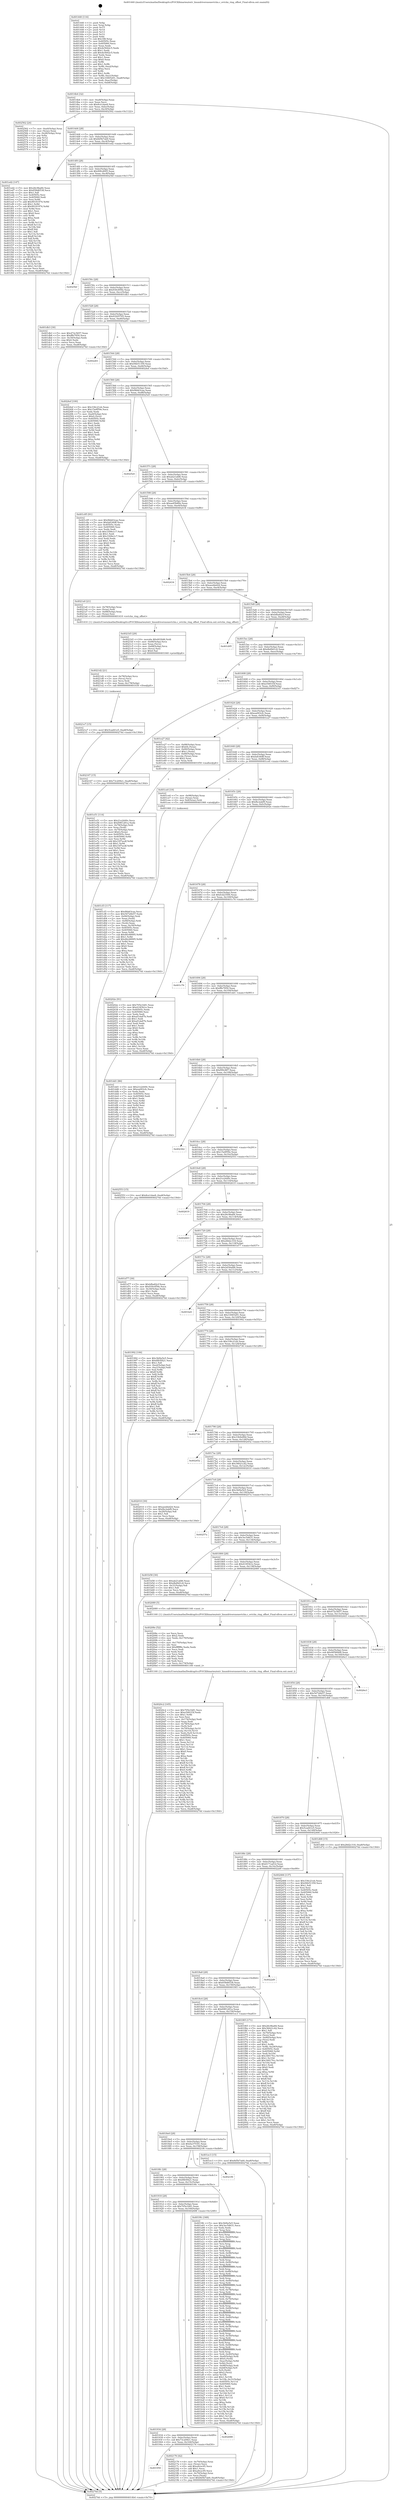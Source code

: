 digraph "0x401440" {
  label = "0x401440 (/mnt/c/Users/mathe/Desktop/tcc/POCII/binaries/extr_linuxdriversxenevtchn.c_evtchn_ring_offset_Final-ollvm.out::main(0))"
  labelloc = "t"
  node[shape=record]

  Entry [label="",width=0.3,height=0.3,shape=circle,fillcolor=black,style=filled]
  "0x4014b4" [label="{
     0x4014b4 [32]\l
     | [instrs]\l
     &nbsp;&nbsp;0x4014b4 \<+6\>: mov -0xa8(%rbp),%eax\l
     &nbsp;&nbsp;0x4014ba \<+2\>: mov %eax,%ecx\l
     &nbsp;&nbsp;0x4014bc \<+6\>: sub $0x8ce1dae8,%ecx\l
     &nbsp;&nbsp;0x4014c2 \<+6\>: mov %eax,-0xbc(%rbp)\l
     &nbsp;&nbsp;0x4014c8 \<+6\>: mov %ecx,-0xc0(%rbp)\l
     &nbsp;&nbsp;0x4014ce \<+6\>: je 0000000000402562 \<main+0x1122\>\l
  }"]
  "0x402562" [label="{
     0x402562 [24]\l
     | [instrs]\l
     &nbsp;&nbsp;0x402562 \<+7\>: mov -0xa0(%rbp),%rax\l
     &nbsp;&nbsp;0x402569 \<+2\>: mov (%rax),%eax\l
     &nbsp;&nbsp;0x40256b \<+4\>: lea -0x28(%rbp),%rsp\l
     &nbsp;&nbsp;0x40256f \<+1\>: pop %rbx\l
     &nbsp;&nbsp;0x402570 \<+2\>: pop %r12\l
     &nbsp;&nbsp;0x402572 \<+2\>: pop %r13\l
     &nbsp;&nbsp;0x402574 \<+2\>: pop %r14\l
     &nbsp;&nbsp;0x402576 \<+2\>: pop %r15\l
     &nbsp;&nbsp;0x402578 \<+1\>: pop %rbp\l
     &nbsp;&nbsp;0x402579 \<+1\>: ret\l
  }"]
  "0x4014d4" [label="{
     0x4014d4 [28]\l
     | [instrs]\l
     &nbsp;&nbsp;0x4014d4 \<+5\>: jmp 00000000004014d9 \<main+0x99\>\l
     &nbsp;&nbsp;0x4014d9 \<+6\>: mov -0xbc(%rbp),%eax\l
     &nbsp;&nbsp;0x4014df \<+5\>: sub $0x8d5b7ab9,%eax\l
     &nbsp;&nbsp;0x4014e4 \<+6\>: mov %eax,-0xc4(%rbp)\l
     &nbsp;&nbsp;0x4014ea \<+6\>: je 0000000000401ed2 \<main+0xa92\>\l
  }"]
  Exit [label="",width=0.3,height=0.3,shape=circle,fillcolor=black,style=filled,peripheries=2]
  "0x401ed2" [label="{
     0x401ed2 [147]\l
     | [instrs]\l
     &nbsp;&nbsp;0x401ed2 \<+5\>: mov $0x26c9ba84,%eax\l
     &nbsp;&nbsp;0x401ed7 \<+5\>: mov $0x658d6538,%ecx\l
     &nbsp;&nbsp;0x401edc \<+2\>: mov $0x1,%dl\l
     &nbsp;&nbsp;0x401ede \<+7\>: mov 0x40505c,%esi\l
     &nbsp;&nbsp;0x401ee5 \<+7\>: mov 0x405060,%edi\l
     &nbsp;&nbsp;0x401eec \<+3\>: mov %esi,%r8d\l
     &nbsp;&nbsp;0x401eef \<+7\>: add $0x90181974,%r8d\l
     &nbsp;&nbsp;0x401ef6 \<+4\>: sub $0x1,%r8d\l
     &nbsp;&nbsp;0x401efa \<+7\>: sub $0x90181974,%r8d\l
     &nbsp;&nbsp;0x401f01 \<+4\>: imul %r8d,%esi\l
     &nbsp;&nbsp;0x401f05 \<+3\>: and $0x1,%esi\l
     &nbsp;&nbsp;0x401f08 \<+3\>: cmp $0x0,%esi\l
     &nbsp;&nbsp;0x401f0b \<+4\>: sete %r9b\l
     &nbsp;&nbsp;0x401f0f \<+3\>: cmp $0xa,%edi\l
     &nbsp;&nbsp;0x401f12 \<+4\>: setl %r10b\l
     &nbsp;&nbsp;0x401f16 \<+3\>: mov %r9b,%r11b\l
     &nbsp;&nbsp;0x401f19 \<+4\>: xor $0xff,%r11b\l
     &nbsp;&nbsp;0x401f1d \<+3\>: mov %r10b,%bl\l
     &nbsp;&nbsp;0x401f20 \<+3\>: xor $0xff,%bl\l
     &nbsp;&nbsp;0x401f23 \<+3\>: xor $0x1,%dl\l
     &nbsp;&nbsp;0x401f26 \<+3\>: mov %r11b,%r14b\l
     &nbsp;&nbsp;0x401f29 \<+4\>: and $0xff,%r14b\l
     &nbsp;&nbsp;0x401f2d \<+3\>: and %dl,%r9b\l
     &nbsp;&nbsp;0x401f30 \<+3\>: mov %bl,%r15b\l
     &nbsp;&nbsp;0x401f33 \<+4\>: and $0xff,%r15b\l
     &nbsp;&nbsp;0x401f37 \<+3\>: and %dl,%r10b\l
     &nbsp;&nbsp;0x401f3a \<+3\>: or %r9b,%r14b\l
     &nbsp;&nbsp;0x401f3d \<+3\>: or %r10b,%r15b\l
     &nbsp;&nbsp;0x401f40 \<+3\>: xor %r15b,%r14b\l
     &nbsp;&nbsp;0x401f43 \<+3\>: or %bl,%r11b\l
     &nbsp;&nbsp;0x401f46 \<+4\>: xor $0xff,%r11b\l
     &nbsp;&nbsp;0x401f4a \<+3\>: or $0x1,%dl\l
     &nbsp;&nbsp;0x401f4d \<+3\>: and %dl,%r11b\l
     &nbsp;&nbsp;0x401f50 \<+3\>: or %r11b,%r14b\l
     &nbsp;&nbsp;0x401f53 \<+4\>: test $0x1,%r14b\l
     &nbsp;&nbsp;0x401f57 \<+3\>: cmovne %ecx,%eax\l
     &nbsp;&nbsp;0x401f5a \<+6\>: mov %eax,-0xa8(%rbp)\l
     &nbsp;&nbsp;0x401f60 \<+5\>: jmp 000000000040274d \<main+0x130d\>\l
  }"]
  "0x4014f0" [label="{
     0x4014f0 [28]\l
     | [instrs]\l
     &nbsp;&nbsp;0x4014f0 \<+5\>: jmp 00000000004014f5 \<main+0xb5\>\l
     &nbsp;&nbsp;0x4014f5 \<+6\>: mov -0xbc(%rbp),%eax\l
     &nbsp;&nbsp;0x4014fb \<+5\>: sub $0x90fcd005,%eax\l
     &nbsp;&nbsp;0x401500 \<+6\>: mov %eax,-0xc8(%rbp)\l
     &nbsp;&nbsp;0x401506 \<+6\>: je 00000000004025bf \<main+0x117f\>\l
  }"]
  "0x4021e7" [label="{
     0x4021e7 [15]\l
     | [instrs]\l
     &nbsp;&nbsp;0x4021e7 \<+10\>: movl $0x5cad41e5,-0xa8(%rbp)\l
     &nbsp;&nbsp;0x4021f1 \<+5\>: jmp 000000000040274d \<main+0x130d\>\l
  }"]
  "0x4025bf" [label="{
     0x4025bf\l
  }", style=dashed]
  "0x40150c" [label="{
     0x40150c [28]\l
     | [instrs]\l
     &nbsp;&nbsp;0x40150c \<+5\>: jmp 0000000000401511 \<main+0xd1\>\l
     &nbsp;&nbsp;0x401511 \<+6\>: mov -0xbc(%rbp),%eax\l
     &nbsp;&nbsp;0x401517 \<+5\>: sub $0x930c859e,%eax\l
     &nbsp;&nbsp;0x40151c \<+6\>: mov %eax,-0xcc(%rbp)\l
     &nbsp;&nbsp;0x401522 \<+6\>: je 0000000000401db3 \<main+0x973\>\l
  }"]
  "0x4021d2" [label="{
     0x4021d2 [21]\l
     | [instrs]\l
     &nbsp;&nbsp;0x4021d2 \<+4\>: mov -0x78(%rbp),%rcx\l
     &nbsp;&nbsp;0x4021d6 \<+3\>: mov (%rcx),%rcx\l
     &nbsp;&nbsp;0x4021d9 \<+3\>: mov %rcx,%rdi\l
     &nbsp;&nbsp;0x4021dc \<+6\>: mov %eax,-0x178(%rbp)\l
     &nbsp;&nbsp;0x4021e2 \<+5\>: call 0000000000401030 \<free@plt\>\l
     | [calls]\l
     &nbsp;&nbsp;0x401030 \{1\} (unknown)\l
  }"]
  "0x401db3" [label="{
     0x401db3 [30]\l
     | [instrs]\l
     &nbsp;&nbsp;0x401db3 \<+5\>: mov $0x472c5657,%eax\l
     &nbsp;&nbsp;0x401db8 \<+5\>: mov $0xfffe7850,%ecx\l
     &nbsp;&nbsp;0x401dbd \<+3\>: mov -0x30(%rbp),%edx\l
     &nbsp;&nbsp;0x401dc0 \<+3\>: cmp $0x0,%edx\l
     &nbsp;&nbsp;0x401dc3 \<+3\>: cmove %ecx,%eax\l
     &nbsp;&nbsp;0x401dc6 \<+6\>: mov %eax,-0xa8(%rbp)\l
     &nbsp;&nbsp;0x401dcc \<+5\>: jmp 000000000040274d \<main+0x130d\>\l
  }"]
  "0x401528" [label="{
     0x401528 [28]\l
     | [instrs]\l
     &nbsp;&nbsp;0x401528 \<+5\>: jmp 000000000040152d \<main+0xed\>\l
     &nbsp;&nbsp;0x40152d \<+6\>: mov -0xbc(%rbp),%eax\l
     &nbsp;&nbsp;0x401533 \<+5\>: sub $0x93205705,%eax\l
     &nbsp;&nbsp;0x401538 \<+6\>: mov %eax,-0xd0(%rbp)\l
     &nbsp;&nbsp;0x40153e \<+6\>: je 0000000000402261 \<main+0xe21\>\l
  }"]
  "0x4021b5" [label="{
     0x4021b5 [29]\l
     | [instrs]\l
     &nbsp;&nbsp;0x4021b5 \<+10\>: movabs $0x4030d6,%rdi\l
     &nbsp;&nbsp;0x4021bf \<+4\>: mov -0x68(%rbp),%rcx\l
     &nbsp;&nbsp;0x4021c3 \<+2\>: mov %eax,(%rcx)\l
     &nbsp;&nbsp;0x4021c5 \<+4\>: mov -0x68(%rbp),%rcx\l
     &nbsp;&nbsp;0x4021c9 \<+2\>: mov (%rcx),%esi\l
     &nbsp;&nbsp;0x4021cb \<+2\>: mov $0x0,%al\l
     &nbsp;&nbsp;0x4021cd \<+5\>: call 0000000000401040 \<printf@plt\>\l
     | [calls]\l
     &nbsp;&nbsp;0x401040 \{1\} (unknown)\l
  }"]
  "0x402261" [label="{
     0x402261\l
  }", style=dashed]
  "0x401544" [label="{
     0x401544 [28]\l
     | [instrs]\l
     &nbsp;&nbsp;0x401544 \<+5\>: jmp 0000000000401549 \<main+0x109\>\l
     &nbsp;&nbsp;0x401549 \<+6\>: mov -0xbc(%rbp),%eax\l
     &nbsp;&nbsp;0x40154f \<+5\>: sub $0x94b51359,%eax\l
     &nbsp;&nbsp;0x401554 \<+6\>: mov %eax,-0xd4(%rbp)\l
     &nbsp;&nbsp;0x40155a \<+6\>: je 00000000004024ef \<main+0x10af\>\l
  }"]
  "0x401950" [label="{
     0x401950\l
  }", style=dashed]
  "0x4024ef" [label="{
     0x4024ef [100]\l
     | [instrs]\l
     &nbsp;&nbsp;0x4024ef \<+5\>: mov $0x336c21eb,%eax\l
     &nbsp;&nbsp;0x4024f4 \<+5\>: mov $0x15a9f59e,%ecx\l
     &nbsp;&nbsp;0x4024f9 \<+2\>: xor %edx,%edx\l
     &nbsp;&nbsp;0x4024fb \<+7\>: mov -0xa0(%rbp),%rsi\l
     &nbsp;&nbsp;0x402502 \<+6\>: movl $0x0,(%rsi)\l
     &nbsp;&nbsp;0x402508 \<+7\>: mov 0x40505c,%edi\l
     &nbsp;&nbsp;0x40250f \<+8\>: mov 0x405060,%r8d\l
     &nbsp;&nbsp;0x402517 \<+3\>: sub $0x1,%edx\l
     &nbsp;&nbsp;0x40251a \<+3\>: mov %edi,%r9d\l
     &nbsp;&nbsp;0x40251d \<+3\>: add %edx,%r9d\l
     &nbsp;&nbsp;0x402520 \<+4\>: imul %r9d,%edi\l
     &nbsp;&nbsp;0x402524 \<+3\>: and $0x1,%edi\l
     &nbsp;&nbsp;0x402527 \<+3\>: cmp $0x0,%edi\l
     &nbsp;&nbsp;0x40252a \<+4\>: sete %r10b\l
     &nbsp;&nbsp;0x40252e \<+4\>: cmp $0xa,%r8d\l
     &nbsp;&nbsp;0x402532 \<+4\>: setl %r11b\l
     &nbsp;&nbsp;0x402536 \<+3\>: mov %r10b,%bl\l
     &nbsp;&nbsp;0x402539 \<+3\>: and %r11b,%bl\l
     &nbsp;&nbsp;0x40253c \<+3\>: xor %r11b,%r10b\l
     &nbsp;&nbsp;0x40253f \<+3\>: or %r10b,%bl\l
     &nbsp;&nbsp;0x402542 \<+3\>: test $0x1,%bl\l
     &nbsp;&nbsp;0x402545 \<+3\>: cmovne %ecx,%eax\l
     &nbsp;&nbsp;0x402548 \<+6\>: mov %eax,-0xa8(%rbp)\l
     &nbsp;&nbsp;0x40254e \<+5\>: jmp 000000000040274d \<main+0x130d\>\l
  }"]
  "0x401560" [label="{
     0x401560 [28]\l
     | [instrs]\l
     &nbsp;&nbsp;0x401560 \<+5\>: jmp 0000000000401565 \<main+0x125\>\l
     &nbsp;&nbsp;0x401565 \<+6\>: mov -0xbc(%rbp),%eax\l
     &nbsp;&nbsp;0x40156b \<+5\>: sub $0x9bb63caa,%eax\l
     &nbsp;&nbsp;0x401570 \<+6\>: mov %eax,-0xd8(%rbp)\l
     &nbsp;&nbsp;0x401576 \<+6\>: je 00000000004025e0 \<main+0x11a0\>\l
  }"]
  "0x402176" [label="{
     0x402176 [42]\l
     | [instrs]\l
     &nbsp;&nbsp;0x402176 \<+4\>: mov -0x70(%rbp),%rax\l
     &nbsp;&nbsp;0x40217a \<+2\>: mov (%rax),%ecx\l
     &nbsp;&nbsp;0x40217c \<+6\>: add $0xa9cec95,%ecx\l
     &nbsp;&nbsp;0x402182 \<+3\>: add $0x1,%ecx\l
     &nbsp;&nbsp;0x402185 \<+6\>: sub $0xa9cec95,%ecx\l
     &nbsp;&nbsp;0x40218b \<+4\>: mov -0x70(%rbp),%rax\l
     &nbsp;&nbsp;0x40218f \<+2\>: mov %ecx,(%rax)\l
     &nbsp;&nbsp;0x402191 \<+10\>: movl $0x8d5b7ab9,-0xa8(%rbp)\l
     &nbsp;&nbsp;0x40219b \<+5\>: jmp 000000000040274d \<main+0x130d\>\l
  }"]
  "0x4025e0" [label="{
     0x4025e0\l
  }", style=dashed]
  "0x40157c" [label="{
     0x40157c [28]\l
     | [instrs]\l
     &nbsp;&nbsp;0x40157c \<+5\>: jmp 0000000000401581 \<main+0x141\>\l
     &nbsp;&nbsp;0x401581 \<+6\>: mov -0xbc(%rbp),%eax\l
     &nbsp;&nbsp;0x401587 \<+5\>: sub $0xab21afd6,%eax\l
     &nbsp;&nbsp;0x40158c \<+6\>: mov %eax,-0xdc(%rbp)\l
     &nbsp;&nbsp;0x401592 \<+6\>: je 0000000000401c85 \<main+0x845\>\l
  }"]
  "0x401934" [label="{
     0x401934 [28]\l
     | [instrs]\l
     &nbsp;&nbsp;0x401934 \<+5\>: jmp 0000000000401939 \<main+0x4f9\>\l
     &nbsp;&nbsp;0x401939 \<+6\>: mov -0xbc(%rbp),%eax\l
     &nbsp;&nbsp;0x40193f \<+5\>: sub $0x73c209e1,%eax\l
     &nbsp;&nbsp;0x401944 \<+6\>: mov %eax,-0x164(%rbp)\l
     &nbsp;&nbsp;0x40194a \<+6\>: je 0000000000402176 \<main+0xd36\>\l
  }"]
  "0x401c85" [label="{
     0x401c85 [91]\l
     | [instrs]\l
     &nbsp;&nbsp;0x401c85 \<+5\>: mov $0x9bb63caa,%eax\l
     &nbsp;&nbsp;0x401c8a \<+5\>: mov $0xfa8340ff,%ecx\l
     &nbsp;&nbsp;0x401c8f \<+7\>: mov 0x40505c,%edx\l
     &nbsp;&nbsp;0x401c96 \<+7\>: mov 0x405060,%esi\l
     &nbsp;&nbsp;0x401c9d \<+2\>: mov %edx,%edi\l
     &nbsp;&nbsp;0x401c9f \<+6\>: sub $0x3308e1c7,%edi\l
     &nbsp;&nbsp;0x401ca5 \<+3\>: sub $0x1,%edi\l
     &nbsp;&nbsp;0x401ca8 \<+6\>: add $0x3308e1c7,%edi\l
     &nbsp;&nbsp;0x401cae \<+3\>: imul %edi,%edx\l
     &nbsp;&nbsp;0x401cb1 \<+3\>: and $0x1,%edx\l
     &nbsp;&nbsp;0x401cb4 \<+3\>: cmp $0x0,%edx\l
     &nbsp;&nbsp;0x401cb7 \<+4\>: sete %r8b\l
     &nbsp;&nbsp;0x401cbb \<+3\>: cmp $0xa,%esi\l
     &nbsp;&nbsp;0x401cbe \<+4\>: setl %r9b\l
     &nbsp;&nbsp;0x401cc2 \<+3\>: mov %r8b,%r10b\l
     &nbsp;&nbsp;0x401cc5 \<+3\>: and %r9b,%r10b\l
     &nbsp;&nbsp;0x401cc8 \<+3\>: xor %r9b,%r8b\l
     &nbsp;&nbsp;0x401ccb \<+3\>: or %r8b,%r10b\l
     &nbsp;&nbsp;0x401cce \<+4\>: test $0x1,%r10b\l
     &nbsp;&nbsp;0x401cd2 \<+3\>: cmovne %ecx,%eax\l
     &nbsp;&nbsp;0x401cd5 \<+6\>: mov %eax,-0xa8(%rbp)\l
     &nbsp;&nbsp;0x401cdb \<+5\>: jmp 000000000040274d \<main+0x130d\>\l
  }"]
  "0x401598" [label="{
     0x401598 [28]\l
     | [instrs]\l
     &nbsp;&nbsp;0x401598 \<+5\>: jmp 000000000040159d \<main+0x15d\>\l
     &nbsp;&nbsp;0x40159d \<+6\>: mov -0xbc(%rbp),%eax\l
     &nbsp;&nbsp;0x4015a3 \<+5\>: sub $0xae65b80e,%eax\l
     &nbsp;&nbsp;0x4015a8 \<+6\>: mov %eax,-0xe0(%rbp)\l
     &nbsp;&nbsp;0x4015ae \<+6\>: je 0000000000402434 \<main+0xff4\>\l
  }"]
  "0x402688" [label="{
     0x402688\l
  }", style=dashed]
  "0x402434" [label="{
     0x402434\l
  }", style=dashed]
  "0x4015b4" [label="{
     0x4015b4 [28]\l
     | [instrs]\l
     &nbsp;&nbsp;0x4015b4 \<+5\>: jmp 00000000004015b9 \<main+0x179\>\l
     &nbsp;&nbsp;0x4015b9 \<+6\>: mov -0xbc(%rbp),%eax\l
     &nbsp;&nbsp;0x4015bf \<+5\>: sub $0xaeebbd24,%eax\l
     &nbsp;&nbsp;0x4015c4 \<+6\>: mov %eax,-0xe4(%rbp)\l
     &nbsp;&nbsp;0x4015ca \<+6\>: je 00000000004021a0 \<main+0xd60\>\l
  }"]
  "0x4020c2" [label="{
     0x4020c2 [165]\l
     | [instrs]\l
     &nbsp;&nbsp;0x4020c2 \<+5\>: mov $0x705e1b81,%ecx\l
     &nbsp;&nbsp;0x4020c7 \<+5\>: mov $0xe5481f3f,%edx\l
     &nbsp;&nbsp;0x4020cc \<+3\>: mov $0x1,%r8b\l
     &nbsp;&nbsp;0x4020cf \<+2\>: xor %esi,%esi\l
     &nbsp;&nbsp;0x4020d1 \<+6\>: mov -0x174(%rbp),%edi\l
     &nbsp;&nbsp;0x4020d7 \<+3\>: imul %eax,%edi\l
     &nbsp;&nbsp;0x4020da \<+4\>: mov -0x78(%rbp),%r9\l
     &nbsp;&nbsp;0x4020de \<+3\>: mov (%r9),%r9\l
     &nbsp;&nbsp;0x4020e1 \<+4\>: mov -0x70(%rbp),%r10\l
     &nbsp;&nbsp;0x4020e5 \<+3\>: movslq (%r10),%r10\l
     &nbsp;&nbsp;0x4020e8 \<+4\>: mov %edi,(%r9,%r10,4)\l
     &nbsp;&nbsp;0x4020ec \<+7\>: mov 0x40505c,%eax\l
     &nbsp;&nbsp;0x4020f3 \<+7\>: mov 0x405060,%edi\l
     &nbsp;&nbsp;0x4020fa \<+3\>: sub $0x1,%esi\l
     &nbsp;&nbsp;0x4020fd \<+3\>: mov %eax,%r11d\l
     &nbsp;&nbsp;0x402100 \<+3\>: add %esi,%r11d\l
     &nbsp;&nbsp;0x402103 \<+4\>: imul %r11d,%eax\l
     &nbsp;&nbsp;0x402107 \<+3\>: and $0x1,%eax\l
     &nbsp;&nbsp;0x40210a \<+3\>: cmp $0x0,%eax\l
     &nbsp;&nbsp;0x40210d \<+3\>: sete %bl\l
     &nbsp;&nbsp;0x402110 \<+3\>: cmp $0xa,%edi\l
     &nbsp;&nbsp;0x402113 \<+4\>: setl %r14b\l
     &nbsp;&nbsp;0x402117 \<+3\>: mov %bl,%r15b\l
     &nbsp;&nbsp;0x40211a \<+4\>: xor $0xff,%r15b\l
     &nbsp;&nbsp;0x40211e \<+3\>: mov %r14b,%r12b\l
     &nbsp;&nbsp;0x402121 \<+4\>: xor $0xff,%r12b\l
     &nbsp;&nbsp;0x402125 \<+4\>: xor $0x0,%r8b\l
     &nbsp;&nbsp;0x402129 \<+3\>: mov %r15b,%r13b\l
     &nbsp;&nbsp;0x40212c \<+4\>: and $0x0,%r13b\l
     &nbsp;&nbsp;0x402130 \<+3\>: and %r8b,%bl\l
     &nbsp;&nbsp;0x402133 \<+3\>: mov %r12b,%al\l
     &nbsp;&nbsp;0x402136 \<+2\>: and $0x0,%al\l
     &nbsp;&nbsp;0x402138 \<+3\>: and %r8b,%r14b\l
     &nbsp;&nbsp;0x40213b \<+3\>: or %bl,%r13b\l
     &nbsp;&nbsp;0x40213e \<+3\>: or %r14b,%al\l
     &nbsp;&nbsp;0x402141 \<+3\>: xor %al,%r13b\l
     &nbsp;&nbsp;0x402144 \<+3\>: or %r12b,%r15b\l
     &nbsp;&nbsp;0x402147 \<+4\>: xor $0xff,%r15b\l
     &nbsp;&nbsp;0x40214b \<+4\>: or $0x0,%r8b\l
     &nbsp;&nbsp;0x40214f \<+3\>: and %r8b,%r15b\l
     &nbsp;&nbsp;0x402152 \<+3\>: or %r15b,%r13b\l
     &nbsp;&nbsp;0x402155 \<+4\>: test $0x1,%r13b\l
     &nbsp;&nbsp;0x402159 \<+3\>: cmovne %edx,%ecx\l
     &nbsp;&nbsp;0x40215c \<+6\>: mov %ecx,-0xa8(%rbp)\l
     &nbsp;&nbsp;0x402162 \<+5\>: jmp 000000000040274d \<main+0x130d\>\l
  }"]
  "0x4021a0" [label="{
     0x4021a0 [21]\l
     | [instrs]\l
     &nbsp;&nbsp;0x4021a0 \<+4\>: mov -0x78(%rbp),%rax\l
     &nbsp;&nbsp;0x4021a4 \<+3\>: mov (%rax),%rdi\l
     &nbsp;&nbsp;0x4021a7 \<+7\>: mov -0x88(%rbp),%rax\l
     &nbsp;&nbsp;0x4021ae \<+2\>: mov (%rax),%esi\l
     &nbsp;&nbsp;0x4021b0 \<+5\>: call 0000000000401410 \<evtchn_ring_offset\>\l
     | [calls]\l
     &nbsp;&nbsp;0x401410 \{1\} (/mnt/c/Users/mathe/Desktop/tcc/POCII/binaries/extr_linuxdriversxenevtchn.c_evtchn_ring_offset_Final-ollvm.out::evtchn_ring_offset)\l
  }"]
  "0x4015d0" [label="{
     0x4015d0 [28]\l
     | [instrs]\l
     &nbsp;&nbsp;0x4015d0 \<+5\>: jmp 00000000004015d5 \<main+0x195\>\l
     &nbsp;&nbsp;0x4015d5 \<+6\>: mov -0xbc(%rbp),%eax\l
     &nbsp;&nbsp;0x4015db \<+5\>: sub $0xbfba82cf,%eax\l
     &nbsp;&nbsp;0x4015e0 \<+6\>: mov %eax,-0xe8(%rbp)\l
     &nbsp;&nbsp;0x4015e6 \<+6\>: je 0000000000401d95 \<main+0x955\>\l
  }"]
  "0x40208e" [label="{
     0x40208e [52]\l
     | [instrs]\l
     &nbsp;&nbsp;0x40208e \<+2\>: xor %ecx,%ecx\l
     &nbsp;&nbsp;0x402090 \<+5\>: mov $0x2,%edx\l
     &nbsp;&nbsp;0x402095 \<+6\>: mov %edx,-0x170(%rbp)\l
     &nbsp;&nbsp;0x40209b \<+1\>: cltd\l
     &nbsp;&nbsp;0x40209c \<+6\>: mov -0x170(%rbp),%esi\l
     &nbsp;&nbsp;0x4020a2 \<+2\>: idiv %esi\l
     &nbsp;&nbsp;0x4020a4 \<+6\>: imul $0xfffffffe,%edx,%edx\l
     &nbsp;&nbsp;0x4020aa \<+2\>: mov %ecx,%edi\l
     &nbsp;&nbsp;0x4020ac \<+2\>: sub %edx,%edi\l
     &nbsp;&nbsp;0x4020ae \<+2\>: mov %ecx,%edx\l
     &nbsp;&nbsp;0x4020b0 \<+3\>: sub $0x1,%edx\l
     &nbsp;&nbsp;0x4020b3 \<+2\>: add %edx,%edi\l
     &nbsp;&nbsp;0x4020b5 \<+2\>: sub %edi,%ecx\l
     &nbsp;&nbsp;0x4020b7 \<+6\>: mov %ecx,-0x174(%rbp)\l
     &nbsp;&nbsp;0x4020bd \<+5\>: call 0000000000401160 \<next_i\>\l
     | [calls]\l
     &nbsp;&nbsp;0x401160 \{1\} (/mnt/c/Users/mathe/Desktop/tcc/POCII/binaries/extr_linuxdriversxenevtchn.c_evtchn_ring_offset_Final-ollvm.out::next_i)\l
  }"]
  "0x401d95" [label="{
     0x401d95\l
  }", style=dashed]
  "0x4015ec" [label="{
     0x4015ec [28]\l
     | [instrs]\l
     &nbsp;&nbsp;0x4015ec \<+5\>: jmp 00000000004015f1 \<main+0x1b1\>\l
     &nbsp;&nbsp;0x4015f1 \<+6\>: mov -0xbc(%rbp),%eax\l
     &nbsp;&nbsp;0x4015f7 \<+5\>: sub $0xdbd9d1c6,%eax\l
     &nbsp;&nbsp;0x4015fc \<+6\>: mov %eax,-0xec(%rbp)\l
     &nbsp;&nbsp;0x401602 \<+6\>: je 0000000000401b76 \<main+0x736\>\l
  }"]
  "0x401e51" [label="{
     0x401e51 [114]\l
     | [instrs]\l
     &nbsp;&nbsp;0x401e51 \<+5\>: mov $0x21e2449c,%ecx\l
     &nbsp;&nbsp;0x401e56 \<+5\>: mov $0x6981281a,%edx\l
     &nbsp;&nbsp;0x401e5b \<+4\>: mov -0x78(%rbp),%rdi\l
     &nbsp;&nbsp;0x401e5f \<+3\>: mov %rax,(%rdi)\l
     &nbsp;&nbsp;0x401e62 \<+4\>: mov -0x70(%rbp),%rax\l
     &nbsp;&nbsp;0x401e66 \<+6\>: movl $0x0,(%rax)\l
     &nbsp;&nbsp;0x401e6c \<+7\>: mov 0x40505c,%esi\l
     &nbsp;&nbsp;0x401e73 \<+8\>: mov 0x405060,%r8d\l
     &nbsp;&nbsp;0x401e7b \<+3\>: mov %esi,%r9d\l
     &nbsp;&nbsp;0x401e7e \<+7\>: add $0x33f7acdf,%r9d\l
     &nbsp;&nbsp;0x401e85 \<+4\>: sub $0x1,%r9d\l
     &nbsp;&nbsp;0x401e89 \<+7\>: sub $0x33f7acdf,%r9d\l
     &nbsp;&nbsp;0x401e90 \<+4\>: imul %r9d,%esi\l
     &nbsp;&nbsp;0x401e94 \<+3\>: and $0x1,%esi\l
     &nbsp;&nbsp;0x401e97 \<+3\>: cmp $0x0,%esi\l
     &nbsp;&nbsp;0x401e9a \<+4\>: sete %r10b\l
     &nbsp;&nbsp;0x401e9e \<+4\>: cmp $0xa,%r8d\l
     &nbsp;&nbsp;0x401ea2 \<+4\>: setl %r11b\l
     &nbsp;&nbsp;0x401ea6 \<+3\>: mov %r10b,%bl\l
     &nbsp;&nbsp;0x401ea9 \<+3\>: and %r11b,%bl\l
     &nbsp;&nbsp;0x401eac \<+3\>: xor %r11b,%r10b\l
     &nbsp;&nbsp;0x401eaf \<+3\>: or %r10b,%bl\l
     &nbsp;&nbsp;0x401eb2 \<+3\>: test $0x1,%bl\l
     &nbsp;&nbsp;0x401eb5 \<+3\>: cmovne %edx,%ecx\l
     &nbsp;&nbsp;0x401eb8 \<+6\>: mov %ecx,-0xa8(%rbp)\l
     &nbsp;&nbsp;0x401ebe \<+5\>: jmp 000000000040274d \<main+0x130d\>\l
  }"]
  "0x401b76" [label="{
     0x401b76\l
  }", style=dashed]
  "0x401608" [label="{
     0x401608 [28]\l
     | [instrs]\l
     &nbsp;&nbsp;0x401608 \<+5\>: jmp 000000000040160d \<main+0x1cd\>\l
     &nbsp;&nbsp;0x40160d \<+6\>: mov -0xbc(%rbp),%eax\l
     &nbsp;&nbsp;0x401613 \<+5\>: sub $0xe5481f3f,%eax\l
     &nbsp;&nbsp;0x401618 \<+6\>: mov %eax,-0xf0(%rbp)\l
     &nbsp;&nbsp;0x40161e \<+6\>: je 0000000000402167 \<main+0xd27\>\l
  }"]
  "0x401cf3" [label="{
     0x401cf3 [117]\l
     | [instrs]\l
     &nbsp;&nbsp;0x401cf3 \<+5\>: mov $0x9bb63caa,%ecx\l
     &nbsp;&nbsp;0x401cf8 \<+5\>: mov $0x54726b57,%edx\l
     &nbsp;&nbsp;0x401cfd \<+7\>: mov -0x90(%rbp),%rdi\l
     &nbsp;&nbsp;0x401d04 \<+2\>: mov %eax,(%rdi)\l
     &nbsp;&nbsp;0x401d06 \<+7\>: mov -0x90(%rbp),%rdi\l
     &nbsp;&nbsp;0x401d0d \<+2\>: mov (%rdi),%eax\l
     &nbsp;&nbsp;0x401d0f \<+3\>: mov %eax,-0x30(%rbp)\l
     &nbsp;&nbsp;0x401d12 \<+7\>: mov 0x40505c,%eax\l
     &nbsp;&nbsp;0x401d19 \<+7\>: mov 0x405060,%esi\l
     &nbsp;&nbsp;0x401d20 \<+3\>: mov %eax,%r8d\l
     &nbsp;&nbsp;0x401d23 \<+7\>: sub $0x46c68995,%r8d\l
     &nbsp;&nbsp;0x401d2a \<+4\>: sub $0x1,%r8d\l
     &nbsp;&nbsp;0x401d2e \<+7\>: add $0x46c68995,%r8d\l
     &nbsp;&nbsp;0x401d35 \<+4\>: imul %r8d,%eax\l
     &nbsp;&nbsp;0x401d39 \<+3\>: and $0x1,%eax\l
     &nbsp;&nbsp;0x401d3c \<+3\>: cmp $0x0,%eax\l
     &nbsp;&nbsp;0x401d3f \<+4\>: sete %r9b\l
     &nbsp;&nbsp;0x401d43 \<+3\>: cmp $0xa,%esi\l
     &nbsp;&nbsp;0x401d46 \<+4\>: setl %r10b\l
     &nbsp;&nbsp;0x401d4a \<+3\>: mov %r9b,%r11b\l
     &nbsp;&nbsp;0x401d4d \<+3\>: and %r10b,%r11b\l
     &nbsp;&nbsp;0x401d50 \<+3\>: xor %r10b,%r9b\l
     &nbsp;&nbsp;0x401d53 \<+3\>: or %r9b,%r11b\l
     &nbsp;&nbsp;0x401d56 \<+4\>: test $0x1,%r11b\l
     &nbsp;&nbsp;0x401d5a \<+3\>: cmovne %edx,%ecx\l
     &nbsp;&nbsp;0x401d5d \<+6\>: mov %ecx,-0xa8(%rbp)\l
     &nbsp;&nbsp;0x401d63 \<+5\>: jmp 000000000040274d \<main+0x130d\>\l
  }"]
  "0x402167" [label="{
     0x402167 [15]\l
     | [instrs]\l
     &nbsp;&nbsp;0x402167 \<+10\>: movl $0x73c209e1,-0xa8(%rbp)\l
     &nbsp;&nbsp;0x402171 \<+5\>: jmp 000000000040274d \<main+0x130d\>\l
  }"]
  "0x401624" [label="{
     0x401624 [28]\l
     | [instrs]\l
     &nbsp;&nbsp;0x401624 \<+5\>: jmp 0000000000401629 \<main+0x1e9\>\l
     &nbsp;&nbsp;0x401629 \<+6\>: mov -0xbc(%rbp),%eax\l
     &nbsp;&nbsp;0x40162f \<+5\>: sub $0xea093cfc,%eax\l
     &nbsp;&nbsp;0x401634 \<+6\>: mov %eax,-0xf4(%rbp)\l
     &nbsp;&nbsp;0x40163a \<+6\>: je 0000000000401e27 \<main+0x9e7\>\l
  }"]
  "0x401918" [label="{
     0x401918 [28]\l
     | [instrs]\l
     &nbsp;&nbsp;0x401918 \<+5\>: jmp 000000000040191d \<main+0x4dd\>\l
     &nbsp;&nbsp;0x40191d \<+6\>: mov -0xbc(%rbp),%eax\l
     &nbsp;&nbsp;0x401923 \<+5\>: sub $0x705e1b81,%eax\l
     &nbsp;&nbsp;0x401928 \<+6\>: mov %eax,-0x160(%rbp)\l
     &nbsp;&nbsp;0x40192e \<+6\>: je 0000000000402688 \<main+0x1248\>\l
  }"]
  "0x401e27" [label="{
     0x401e27 [42]\l
     | [instrs]\l
     &nbsp;&nbsp;0x401e27 \<+7\>: mov -0x88(%rbp),%rax\l
     &nbsp;&nbsp;0x401e2e \<+6\>: movl $0x64,(%rax)\l
     &nbsp;&nbsp;0x401e34 \<+4\>: mov -0x80(%rbp),%rax\l
     &nbsp;&nbsp;0x401e38 \<+6\>: movl $0x1,(%rax)\l
     &nbsp;&nbsp;0x401e3e \<+4\>: mov -0x80(%rbp),%rax\l
     &nbsp;&nbsp;0x401e42 \<+3\>: movslq (%rax),%rax\l
     &nbsp;&nbsp;0x401e45 \<+4\>: shl $0x2,%rax\l
     &nbsp;&nbsp;0x401e49 \<+3\>: mov %rax,%rdi\l
     &nbsp;&nbsp;0x401e4c \<+5\>: call 0000000000401050 \<malloc@plt\>\l
     | [calls]\l
     &nbsp;&nbsp;0x401050 \{1\} (unknown)\l
  }"]
  "0x401640" [label="{
     0x401640 [28]\l
     | [instrs]\l
     &nbsp;&nbsp;0x401640 \<+5\>: jmp 0000000000401645 \<main+0x205\>\l
     &nbsp;&nbsp;0x401645 \<+6\>: mov -0xbc(%rbp),%eax\l
     &nbsp;&nbsp;0x40164b \<+5\>: sub $0xfa8340ff,%eax\l
     &nbsp;&nbsp;0x401650 \<+6\>: mov %eax,-0xf8(%rbp)\l
     &nbsp;&nbsp;0x401656 \<+6\>: je 0000000000401ce0 \<main+0x8a0\>\l
  }"]
  "0x4019fc" [label="{
     0x4019fc [348]\l
     | [instrs]\l
     &nbsp;&nbsp;0x4019fc \<+5\>: mov $0x3bf4a5e5,%eax\l
     &nbsp;&nbsp;0x401a01 \<+5\>: mov $0x3ec5d631,%ecx\l
     &nbsp;&nbsp;0x401a06 \<+2\>: xor %edx,%edx\l
     &nbsp;&nbsp;0x401a08 \<+3\>: mov %rsp,%rsi\l
     &nbsp;&nbsp;0x401a0b \<+4\>: add $0xfffffffffffffff0,%rsi\l
     &nbsp;&nbsp;0x401a0f \<+3\>: mov %rsi,%rsp\l
     &nbsp;&nbsp;0x401a12 \<+7\>: mov %rsi,-0xa0(%rbp)\l
     &nbsp;&nbsp;0x401a19 \<+3\>: mov %rsp,%rsi\l
     &nbsp;&nbsp;0x401a1c \<+4\>: add $0xfffffffffffffff0,%rsi\l
     &nbsp;&nbsp;0x401a20 \<+3\>: mov %rsi,%rsp\l
     &nbsp;&nbsp;0x401a23 \<+3\>: mov %rsp,%rdi\l
     &nbsp;&nbsp;0x401a26 \<+4\>: add $0xfffffffffffffff0,%rdi\l
     &nbsp;&nbsp;0x401a2a \<+3\>: mov %rdi,%rsp\l
     &nbsp;&nbsp;0x401a2d \<+7\>: mov %rdi,-0x98(%rbp)\l
     &nbsp;&nbsp;0x401a34 \<+3\>: mov %rsp,%rdi\l
     &nbsp;&nbsp;0x401a37 \<+4\>: add $0xfffffffffffffff0,%rdi\l
     &nbsp;&nbsp;0x401a3b \<+3\>: mov %rdi,%rsp\l
     &nbsp;&nbsp;0x401a3e \<+7\>: mov %rdi,-0x90(%rbp)\l
     &nbsp;&nbsp;0x401a45 \<+3\>: mov %rsp,%rdi\l
     &nbsp;&nbsp;0x401a48 \<+4\>: add $0xfffffffffffffff0,%rdi\l
     &nbsp;&nbsp;0x401a4c \<+3\>: mov %rdi,%rsp\l
     &nbsp;&nbsp;0x401a4f \<+7\>: mov %rdi,-0x88(%rbp)\l
     &nbsp;&nbsp;0x401a56 \<+3\>: mov %rsp,%rdi\l
     &nbsp;&nbsp;0x401a59 \<+4\>: add $0xfffffffffffffff0,%rdi\l
     &nbsp;&nbsp;0x401a5d \<+3\>: mov %rdi,%rsp\l
     &nbsp;&nbsp;0x401a60 \<+4\>: mov %rdi,-0x80(%rbp)\l
     &nbsp;&nbsp;0x401a64 \<+3\>: mov %rsp,%rdi\l
     &nbsp;&nbsp;0x401a67 \<+4\>: add $0xfffffffffffffff0,%rdi\l
     &nbsp;&nbsp;0x401a6b \<+3\>: mov %rdi,%rsp\l
     &nbsp;&nbsp;0x401a6e \<+4\>: mov %rdi,-0x78(%rbp)\l
     &nbsp;&nbsp;0x401a72 \<+3\>: mov %rsp,%rdi\l
     &nbsp;&nbsp;0x401a75 \<+4\>: add $0xfffffffffffffff0,%rdi\l
     &nbsp;&nbsp;0x401a79 \<+3\>: mov %rdi,%rsp\l
     &nbsp;&nbsp;0x401a7c \<+4\>: mov %rdi,-0x70(%rbp)\l
     &nbsp;&nbsp;0x401a80 \<+3\>: mov %rsp,%rdi\l
     &nbsp;&nbsp;0x401a83 \<+4\>: add $0xfffffffffffffff0,%rdi\l
     &nbsp;&nbsp;0x401a87 \<+3\>: mov %rdi,%rsp\l
     &nbsp;&nbsp;0x401a8a \<+4\>: mov %rdi,-0x68(%rbp)\l
     &nbsp;&nbsp;0x401a8e \<+3\>: mov %rsp,%rdi\l
     &nbsp;&nbsp;0x401a91 \<+4\>: add $0xfffffffffffffff0,%rdi\l
     &nbsp;&nbsp;0x401a95 \<+3\>: mov %rdi,%rsp\l
     &nbsp;&nbsp;0x401a98 \<+4\>: mov %rdi,-0x60(%rbp)\l
     &nbsp;&nbsp;0x401a9c \<+3\>: mov %rsp,%rdi\l
     &nbsp;&nbsp;0x401a9f \<+4\>: add $0xfffffffffffffff0,%rdi\l
     &nbsp;&nbsp;0x401aa3 \<+3\>: mov %rdi,%rsp\l
     &nbsp;&nbsp;0x401aa6 \<+4\>: mov %rdi,-0x58(%rbp)\l
     &nbsp;&nbsp;0x401aaa \<+3\>: mov %rsp,%rdi\l
     &nbsp;&nbsp;0x401aad \<+4\>: add $0xfffffffffffffff0,%rdi\l
     &nbsp;&nbsp;0x401ab1 \<+3\>: mov %rdi,%rsp\l
     &nbsp;&nbsp;0x401ab4 \<+4\>: mov %rdi,-0x50(%rbp)\l
     &nbsp;&nbsp;0x401ab8 \<+3\>: mov %rsp,%rdi\l
     &nbsp;&nbsp;0x401abb \<+4\>: add $0xfffffffffffffff0,%rdi\l
     &nbsp;&nbsp;0x401abf \<+3\>: mov %rdi,%rsp\l
     &nbsp;&nbsp;0x401ac2 \<+4\>: mov %rdi,-0x48(%rbp)\l
     &nbsp;&nbsp;0x401ac6 \<+3\>: mov %rsp,%rdi\l
     &nbsp;&nbsp;0x401ac9 \<+4\>: add $0xfffffffffffffff0,%rdi\l
     &nbsp;&nbsp;0x401acd \<+3\>: mov %rdi,%rsp\l
     &nbsp;&nbsp;0x401ad0 \<+4\>: mov %rdi,-0x40(%rbp)\l
     &nbsp;&nbsp;0x401ad4 \<+7\>: mov -0xa0(%rbp),%rdi\l
     &nbsp;&nbsp;0x401adb \<+6\>: movl $0x0,(%rdi)\l
     &nbsp;&nbsp;0x401ae1 \<+7\>: mov -0xac(%rbp),%r8d\l
     &nbsp;&nbsp;0x401ae8 \<+3\>: mov %r8d,(%rsi)\l
     &nbsp;&nbsp;0x401aeb \<+7\>: mov -0x98(%rbp),%rdi\l
     &nbsp;&nbsp;0x401af2 \<+7\>: mov -0xb8(%rbp),%r9\l
     &nbsp;&nbsp;0x401af9 \<+3\>: mov %r9,(%rdi)\l
     &nbsp;&nbsp;0x401afc \<+3\>: cmpl $0x2,(%rsi)\l
     &nbsp;&nbsp;0x401aff \<+4\>: setne %r10b\l
     &nbsp;&nbsp;0x401b03 \<+4\>: and $0x1,%r10b\l
     &nbsp;&nbsp;0x401b07 \<+4\>: mov %r10b,-0x31(%rbp)\l
     &nbsp;&nbsp;0x401b0b \<+8\>: mov 0x40505c,%r11d\l
     &nbsp;&nbsp;0x401b13 \<+7\>: mov 0x405060,%ebx\l
     &nbsp;&nbsp;0x401b1a \<+3\>: sub $0x1,%edx\l
     &nbsp;&nbsp;0x401b1d \<+3\>: mov %r11d,%r14d\l
     &nbsp;&nbsp;0x401b20 \<+3\>: add %edx,%r14d\l
     &nbsp;&nbsp;0x401b23 \<+4\>: imul %r14d,%r11d\l
     &nbsp;&nbsp;0x401b27 \<+4\>: and $0x1,%r11d\l
     &nbsp;&nbsp;0x401b2b \<+4\>: cmp $0x0,%r11d\l
     &nbsp;&nbsp;0x401b2f \<+4\>: sete %r10b\l
     &nbsp;&nbsp;0x401b33 \<+3\>: cmp $0xa,%ebx\l
     &nbsp;&nbsp;0x401b36 \<+4\>: setl %r15b\l
     &nbsp;&nbsp;0x401b3a \<+3\>: mov %r10b,%r12b\l
     &nbsp;&nbsp;0x401b3d \<+3\>: and %r15b,%r12b\l
     &nbsp;&nbsp;0x401b40 \<+3\>: xor %r15b,%r10b\l
     &nbsp;&nbsp;0x401b43 \<+3\>: or %r10b,%r12b\l
     &nbsp;&nbsp;0x401b46 \<+4\>: test $0x1,%r12b\l
     &nbsp;&nbsp;0x401b4a \<+3\>: cmovne %ecx,%eax\l
     &nbsp;&nbsp;0x401b4d \<+6\>: mov %eax,-0xa8(%rbp)\l
     &nbsp;&nbsp;0x401b53 \<+5\>: jmp 000000000040274d \<main+0x130d\>\l
  }"]
  "0x401ce0" [label="{
     0x401ce0 [19]\l
     | [instrs]\l
     &nbsp;&nbsp;0x401ce0 \<+7\>: mov -0x98(%rbp),%rax\l
     &nbsp;&nbsp;0x401ce7 \<+3\>: mov (%rax),%rax\l
     &nbsp;&nbsp;0x401cea \<+4\>: mov 0x8(%rax),%rdi\l
     &nbsp;&nbsp;0x401cee \<+5\>: call 0000000000401060 \<atoi@plt\>\l
     | [calls]\l
     &nbsp;&nbsp;0x401060 \{1\} (unknown)\l
  }"]
  "0x40165c" [label="{
     0x40165c [28]\l
     | [instrs]\l
     &nbsp;&nbsp;0x40165c \<+5\>: jmp 0000000000401661 \<main+0x221\>\l
     &nbsp;&nbsp;0x401661 \<+6\>: mov -0xbc(%rbp),%eax\l
     &nbsp;&nbsp;0x401667 \<+5\>: sub $0xfbc2abf9,%eax\l
     &nbsp;&nbsp;0x40166c \<+6\>: mov %eax,-0xfc(%rbp)\l
     &nbsp;&nbsp;0x401672 \<+6\>: je 000000000040202e \<main+0xbee\>\l
  }"]
  "0x4018fc" [label="{
     0x4018fc [28]\l
     | [instrs]\l
     &nbsp;&nbsp;0x4018fc \<+5\>: jmp 0000000000401901 \<main+0x4c1\>\l
     &nbsp;&nbsp;0x401901 \<+6\>: mov -0xbc(%rbp),%eax\l
     &nbsp;&nbsp;0x401907 \<+5\>: sub $0x6fb5f421,%eax\l
     &nbsp;&nbsp;0x40190c \<+6\>: mov %eax,-0x15c(%rbp)\l
     &nbsp;&nbsp;0x401912 \<+6\>: je 00000000004019fc \<main+0x5bc\>\l
  }"]
  "0x40202e" [label="{
     0x40202e [91]\l
     | [instrs]\l
     &nbsp;&nbsp;0x40202e \<+5\>: mov $0x705e1b81,%eax\l
     &nbsp;&nbsp;0x402033 \<+5\>: mov $0x410f3b1e,%ecx\l
     &nbsp;&nbsp;0x402038 \<+7\>: mov 0x40505c,%edx\l
     &nbsp;&nbsp;0x40203f \<+7\>: mov 0x405060,%esi\l
     &nbsp;&nbsp;0x402046 \<+2\>: mov %edx,%edi\l
     &nbsp;&nbsp;0x402048 \<+6\>: sub $0xaf1da87b,%edi\l
     &nbsp;&nbsp;0x40204e \<+3\>: sub $0x1,%edi\l
     &nbsp;&nbsp;0x402051 \<+6\>: add $0xaf1da87b,%edi\l
     &nbsp;&nbsp;0x402057 \<+3\>: imul %edi,%edx\l
     &nbsp;&nbsp;0x40205a \<+3\>: and $0x1,%edx\l
     &nbsp;&nbsp;0x40205d \<+3\>: cmp $0x0,%edx\l
     &nbsp;&nbsp;0x402060 \<+4\>: sete %r8b\l
     &nbsp;&nbsp;0x402064 \<+3\>: cmp $0xa,%esi\l
     &nbsp;&nbsp;0x402067 \<+4\>: setl %r9b\l
     &nbsp;&nbsp;0x40206b \<+3\>: mov %r8b,%r10b\l
     &nbsp;&nbsp;0x40206e \<+3\>: and %r9b,%r10b\l
     &nbsp;&nbsp;0x402071 \<+3\>: xor %r9b,%r8b\l
     &nbsp;&nbsp;0x402074 \<+3\>: or %r8b,%r10b\l
     &nbsp;&nbsp;0x402077 \<+4\>: test $0x1,%r10b\l
     &nbsp;&nbsp;0x40207b \<+3\>: cmovne %ecx,%eax\l
     &nbsp;&nbsp;0x40207e \<+6\>: mov %eax,-0xa8(%rbp)\l
     &nbsp;&nbsp;0x402084 \<+5\>: jmp 000000000040274d \<main+0x130d\>\l
  }"]
  "0x401678" [label="{
     0x401678 [28]\l
     | [instrs]\l
     &nbsp;&nbsp;0x401678 \<+5\>: jmp 000000000040167d \<main+0x23d\>\l
     &nbsp;&nbsp;0x40167d \<+6\>: mov -0xbc(%rbp),%eax\l
     &nbsp;&nbsp;0x401683 \<+5\>: sub $0xfcd23506,%eax\l
     &nbsp;&nbsp;0x401688 \<+6\>: mov %eax,-0x100(%rbp)\l
     &nbsp;&nbsp;0x40168e \<+6\>: je 0000000000401c76 \<main+0x836\>\l
  }"]
  "0x4021f6" [label="{
     0x4021f6\l
  }", style=dashed]
  "0x401c76" [label="{
     0x401c76\l
  }", style=dashed]
  "0x401694" [label="{
     0x401694 [28]\l
     | [instrs]\l
     &nbsp;&nbsp;0x401694 \<+5\>: jmp 0000000000401699 \<main+0x259\>\l
     &nbsp;&nbsp;0x401699 \<+6\>: mov -0xbc(%rbp),%eax\l
     &nbsp;&nbsp;0x40169f \<+5\>: sub $0xfffe7850,%eax\l
     &nbsp;&nbsp;0x4016a4 \<+6\>: mov %eax,-0x104(%rbp)\l
     &nbsp;&nbsp;0x4016aa \<+6\>: je 0000000000401dd1 \<main+0x991\>\l
  }"]
  "0x4018e0" [label="{
     0x4018e0 [28]\l
     | [instrs]\l
     &nbsp;&nbsp;0x4018e0 \<+5\>: jmp 00000000004018e5 \<main+0x4a5\>\l
     &nbsp;&nbsp;0x4018e5 \<+6\>: mov -0xbc(%rbp),%eax\l
     &nbsp;&nbsp;0x4018eb \<+5\>: sub $0x6a37f181,%eax\l
     &nbsp;&nbsp;0x4018f0 \<+6\>: mov %eax,-0x158(%rbp)\l
     &nbsp;&nbsp;0x4018f6 \<+6\>: je 00000000004021f6 \<main+0xdb6\>\l
  }"]
  "0x401dd1" [label="{
     0x401dd1 [86]\l
     | [instrs]\l
     &nbsp;&nbsp;0x401dd1 \<+5\>: mov $0x21e2449c,%eax\l
     &nbsp;&nbsp;0x401dd6 \<+5\>: mov $0xea093cfc,%ecx\l
     &nbsp;&nbsp;0x401ddb \<+2\>: xor %edx,%edx\l
     &nbsp;&nbsp;0x401ddd \<+7\>: mov 0x40505c,%esi\l
     &nbsp;&nbsp;0x401de4 \<+7\>: mov 0x405060,%edi\l
     &nbsp;&nbsp;0x401deb \<+3\>: sub $0x1,%edx\l
     &nbsp;&nbsp;0x401dee \<+3\>: mov %esi,%r8d\l
     &nbsp;&nbsp;0x401df1 \<+3\>: add %edx,%r8d\l
     &nbsp;&nbsp;0x401df4 \<+4\>: imul %r8d,%esi\l
     &nbsp;&nbsp;0x401df8 \<+3\>: and $0x1,%esi\l
     &nbsp;&nbsp;0x401dfb \<+3\>: cmp $0x0,%esi\l
     &nbsp;&nbsp;0x401dfe \<+4\>: sete %r9b\l
     &nbsp;&nbsp;0x401e02 \<+3\>: cmp $0xa,%edi\l
     &nbsp;&nbsp;0x401e05 \<+4\>: setl %r10b\l
     &nbsp;&nbsp;0x401e09 \<+3\>: mov %r9b,%r11b\l
     &nbsp;&nbsp;0x401e0c \<+3\>: and %r10b,%r11b\l
     &nbsp;&nbsp;0x401e0f \<+3\>: xor %r10b,%r9b\l
     &nbsp;&nbsp;0x401e12 \<+3\>: or %r9b,%r11b\l
     &nbsp;&nbsp;0x401e15 \<+4\>: test $0x1,%r11b\l
     &nbsp;&nbsp;0x401e19 \<+3\>: cmovne %ecx,%eax\l
     &nbsp;&nbsp;0x401e1c \<+6\>: mov %eax,-0xa8(%rbp)\l
     &nbsp;&nbsp;0x401e22 \<+5\>: jmp 000000000040274d \<main+0x130d\>\l
  }"]
  "0x4016b0" [label="{
     0x4016b0 [28]\l
     | [instrs]\l
     &nbsp;&nbsp;0x4016b0 \<+5\>: jmp 00000000004016b5 \<main+0x275\>\l
     &nbsp;&nbsp;0x4016b5 \<+6\>: mov -0xbc(%rbp),%eax\l
     &nbsp;&nbsp;0x4016bb \<+5\>: sub $0xf99c887,%eax\l
     &nbsp;&nbsp;0x4016c0 \<+6\>: mov %eax,-0x108(%rbp)\l
     &nbsp;&nbsp;0x4016c6 \<+6\>: je 0000000000402362 \<main+0xf22\>\l
  }"]
  "0x401ec3" [label="{
     0x401ec3 [15]\l
     | [instrs]\l
     &nbsp;&nbsp;0x401ec3 \<+10\>: movl $0x8d5b7ab9,-0xa8(%rbp)\l
     &nbsp;&nbsp;0x401ecd \<+5\>: jmp 000000000040274d \<main+0x130d\>\l
  }"]
  "0x402362" [label="{
     0x402362\l
  }", style=dashed]
  "0x4016cc" [label="{
     0x4016cc [28]\l
     | [instrs]\l
     &nbsp;&nbsp;0x4016cc \<+5\>: jmp 00000000004016d1 \<main+0x291\>\l
     &nbsp;&nbsp;0x4016d1 \<+6\>: mov -0xbc(%rbp),%eax\l
     &nbsp;&nbsp;0x4016d7 \<+5\>: sub $0x15a9f59e,%eax\l
     &nbsp;&nbsp;0x4016dc \<+6\>: mov %eax,-0x10c(%rbp)\l
     &nbsp;&nbsp;0x4016e2 \<+6\>: je 0000000000402553 \<main+0x1113\>\l
  }"]
  "0x4018c4" [label="{
     0x4018c4 [28]\l
     | [instrs]\l
     &nbsp;&nbsp;0x4018c4 \<+5\>: jmp 00000000004018c9 \<main+0x489\>\l
     &nbsp;&nbsp;0x4018c9 \<+6\>: mov -0xbc(%rbp),%eax\l
     &nbsp;&nbsp;0x4018cf \<+5\>: sub $0x6981281a,%eax\l
     &nbsp;&nbsp;0x4018d4 \<+6\>: mov %eax,-0x154(%rbp)\l
     &nbsp;&nbsp;0x4018da \<+6\>: je 0000000000401ec3 \<main+0xa83\>\l
  }"]
  "0x402553" [label="{
     0x402553 [15]\l
     | [instrs]\l
     &nbsp;&nbsp;0x402553 \<+10\>: movl $0x8ce1dae8,-0xa8(%rbp)\l
     &nbsp;&nbsp;0x40255d \<+5\>: jmp 000000000040274d \<main+0x130d\>\l
  }"]
  "0x4016e8" [label="{
     0x4016e8 [28]\l
     | [instrs]\l
     &nbsp;&nbsp;0x4016e8 \<+5\>: jmp 00000000004016ed \<main+0x2ad\>\l
     &nbsp;&nbsp;0x4016ed \<+6\>: mov -0xbc(%rbp),%eax\l
     &nbsp;&nbsp;0x4016f3 \<+5\>: sub $0x21e2449c,%eax\l
     &nbsp;&nbsp;0x4016f8 \<+6\>: mov %eax,-0x110(%rbp)\l
     &nbsp;&nbsp;0x4016fe \<+6\>: je 0000000000402619 \<main+0x11d9\>\l
  }"]
  "0x401f65" [label="{
     0x401f65 [171]\l
     | [instrs]\l
     &nbsp;&nbsp;0x401f65 \<+5\>: mov $0x26c9ba84,%eax\l
     &nbsp;&nbsp;0x401f6a \<+5\>: mov $0x36621c42,%ecx\l
     &nbsp;&nbsp;0x401f6f \<+2\>: mov $0x1,%dl\l
     &nbsp;&nbsp;0x401f71 \<+4\>: mov -0x70(%rbp),%rsi\l
     &nbsp;&nbsp;0x401f75 \<+2\>: mov (%rsi),%edi\l
     &nbsp;&nbsp;0x401f77 \<+4\>: mov -0x80(%rbp),%rsi\l
     &nbsp;&nbsp;0x401f7b \<+2\>: cmp (%rsi),%edi\l
     &nbsp;&nbsp;0x401f7d \<+4\>: setl %r8b\l
     &nbsp;&nbsp;0x401f81 \<+4\>: and $0x1,%r8b\l
     &nbsp;&nbsp;0x401f85 \<+4\>: mov %r8b,-0x29(%rbp)\l
     &nbsp;&nbsp;0x401f89 \<+7\>: mov 0x40505c,%edi\l
     &nbsp;&nbsp;0x401f90 \<+8\>: mov 0x405060,%r9d\l
     &nbsp;&nbsp;0x401f98 \<+3\>: mov %edi,%r10d\l
     &nbsp;&nbsp;0x401f9b \<+7\>: sub $0x34817fcc,%r10d\l
     &nbsp;&nbsp;0x401fa2 \<+4\>: sub $0x1,%r10d\l
     &nbsp;&nbsp;0x401fa6 \<+7\>: add $0x34817fcc,%r10d\l
     &nbsp;&nbsp;0x401fad \<+4\>: imul %r10d,%edi\l
     &nbsp;&nbsp;0x401fb1 \<+3\>: and $0x1,%edi\l
     &nbsp;&nbsp;0x401fb4 \<+3\>: cmp $0x0,%edi\l
     &nbsp;&nbsp;0x401fb7 \<+4\>: sete %r8b\l
     &nbsp;&nbsp;0x401fbb \<+4\>: cmp $0xa,%r9d\l
     &nbsp;&nbsp;0x401fbf \<+4\>: setl %r11b\l
     &nbsp;&nbsp;0x401fc3 \<+3\>: mov %r8b,%bl\l
     &nbsp;&nbsp;0x401fc6 \<+3\>: xor $0xff,%bl\l
     &nbsp;&nbsp;0x401fc9 \<+3\>: mov %r11b,%r14b\l
     &nbsp;&nbsp;0x401fcc \<+4\>: xor $0xff,%r14b\l
     &nbsp;&nbsp;0x401fd0 \<+3\>: xor $0x0,%dl\l
     &nbsp;&nbsp;0x401fd3 \<+3\>: mov %bl,%r15b\l
     &nbsp;&nbsp;0x401fd6 \<+4\>: and $0x0,%r15b\l
     &nbsp;&nbsp;0x401fda \<+3\>: and %dl,%r8b\l
     &nbsp;&nbsp;0x401fdd \<+3\>: mov %r14b,%r12b\l
     &nbsp;&nbsp;0x401fe0 \<+4\>: and $0x0,%r12b\l
     &nbsp;&nbsp;0x401fe4 \<+3\>: and %dl,%r11b\l
     &nbsp;&nbsp;0x401fe7 \<+3\>: or %r8b,%r15b\l
     &nbsp;&nbsp;0x401fea \<+3\>: or %r11b,%r12b\l
     &nbsp;&nbsp;0x401fed \<+3\>: xor %r12b,%r15b\l
     &nbsp;&nbsp;0x401ff0 \<+3\>: or %r14b,%bl\l
     &nbsp;&nbsp;0x401ff3 \<+3\>: xor $0xff,%bl\l
     &nbsp;&nbsp;0x401ff6 \<+3\>: or $0x0,%dl\l
     &nbsp;&nbsp;0x401ff9 \<+2\>: and %dl,%bl\l
     &nbsp;&nbsp;0x401ffb \<+3\>: or %bl,%r15b\l
     &nbsp;&nbsp;0x401ffe \<+4\>: test $0x1,%r15b\l
     &nbsp;&nbsp;0x402002 \<+3\>: cmovne %ecx,%eax\l
     &nbsp;&nbsp;0x402005 \<+6\>: mov %eax,-0xa8(%rbp)\l
     &nbsp;&nbsp;0x40200b \<+5\>: jmp 000000000040274d \<main+0x130d\>\l
  }"]
  "0x402619" [label="{
     0x402619\l
  }", style=dashed]
  "0x401704" [label="{
     0x401704 [28]\l
     | [instrs]\l
     &nbsp;&nbsp;0x401704 \<+5\>: jmp 0000000000401709 \<main+0x2c9\>\l
     &nbsp;&nbsp;0x401709 \<+6\>: mov -0xbc(%rbp),%eax\l
     &nbsp;&nbsp;0x40170f \<+5\>: sub $0x26c9ba84,%eax\l
     &nbsp;&nbsp;0x401714 \<+6\>: mov %eax,-0x114(%rbp)\l
     &nbsp;&nbsp;0x40171a \<+6\>: je 0000000000402663 \<main+0x1223\>\l
  }"]
  "0x4018a8" [label="{
     0x4018a8 [28]\l
     | [instrs]\l
     &nbsp;&nbsp;0x4018a8 \<+5\>: jmp 00000000004018ad \<main+0x46d\>\l
     &nbsp;&nbsp;0x4018ad \<+6\>: mov -0xbc(%rbp),%eax\l
     &nbsp;&nbsp;0x4018b3 \<+5\>: sub $0x658d6538,%eax\l
     &nbsp;&nbsp;0x4018b8 \<+6\>: mov %eax,-0x150(%rbp)\l
     &nbsp;&nbsp;0x4018be \<+6\>: je 0000000000401f65 \<main+0xb25\>\l
  }"]
  "0x402663" [label="{
     0x402663\l
  }", style=dashed]
  "0x401720" [label="{
     0x401720 [28]\l
     | [instrs]\l
     &nbsp;&nbsp;0x401720 \<+5\>: jmp 0000000000401725 \<main+0x2e5\>\l
     &nbsp;&nbsp;0x401725 \<+6\>: mov -0xbc(%rbp),%eax\l
     &nbsp;&nbsp;0x40172b \<+5\>: sub $0x28d2c318,%eax\l
     &nbsp;&nbsp;0x401730 \<+6\>: mov %eax,-0x118(%rbp)\l
     &nbsp;&nbsp;0x401736 \<+6\>: je 0000000000401d77 \<main+0x937\>\l
  }"]
  "0x4022d9" [label="{
     0x4022d9\l
  }", style=dashed]
  "0x401d77" [label="{
     0x401d77 [30]\l
     | [instrs]\l
     &nbsp;&nbsp;0x401d77 \<+5\>: mov $0xbfba82cf,%eax\l
     &nbsp;&nbsp;0x401d7c \<+5\>: mov $0x930c859e,%ecx\l
     &nbsp;&nbsp;0x401d81 \<+3\>: mov -0x30(%rbp),%edx\l
     &nbsp;&nbsp;0x401d84 \<+3\>: cmp $0x1,%edx\l
     &nbsp;&nbsp;0x401d87 \<+3\>: cmovl %ecx,%eax\l
     &nbsp;&nbsp;0x401d8a \<+6\>: mov %eax,-0xa8(%rbp)\l
     &nbsp;&nbsp;0x401d90 \<+5\>: jmp 000000000040274d \<main+0x130d\>\l
  }"]
  "0x40173c" [label="{
     0x40173c [28]\l
     | [instrs]\l
     &nbsp;&nbsp;0x40173c \<+5\>: jmp 0000000000401741 \<main+0x301\>\l
     &nbsp;&nbsp;0x401741 \<+6\>: mov -0xbc(%rbp),%eax\l
     &nbsp;&nbsp;0x401747 \<+5\>: sub $0x2d30afdb,%eax\l
     &nbsp;&nbsp;0x40174c \<+6\>: mov %eax,-0x11c(%rbp)\l
     &nbsp;&nbsp;0x401752 \<+6\>: je 0000000000401bd1 \<main+0x791\>\l
  }"]
  "0x40188c" [label="{
     0x40188c [28]\l
     | [instrs]\l
     &nbsp;&nbsp;0x40188c \<+5\>: jmp 0000000000401891 \<main+0x451\>\l
     &nbsp;&nbsp;0x401891 \<+6\>: mov -0xbc(%rbp),%eax\l
     &nbsp;&nbsp;0x401897 \<+5\>: sub $0x6171ad1d,%eax\l
     &nbsp;&nbsp;0x40189c \<+6\>: mov %eax,-0x14c(%rbp)\l
     &nbsp;&nbsp;0x4018a2 \<+6\>: je 00000000004022d9 \<main+0xe99\>\l
  }"]
  "0x401bd1" [label="{
     0x401bd1\l
  }", style=dashed]
  "0x401758" [label="{
     0x401758 [28]\l
     | [instrs]\l
     &nbsp;&nbsp;0x401758 \<+5\>: jmp 000000000040175d \<main+0x31d\>\l
     &nbsp;&nbsp;0x40175d \<+6\>: mov -0xbc(%rbp),%eax\l
     &nbsp;&nbsp;0x401763 \<+5\>: sub $0x33065291,%eax\l
     &nbsp;&nbsp;0x401768 \<+6\>: mov %eax,-0x120(%rbp)\l
     &nbsp;&nbsp;0x40176e \<+6\>: je 0000000000401992 \<main+0x552\>\l
  }"]
  "0x402466" [label="{
     0x402466 [137]\l
     | [instrs]\l
     &nbsp;&nbsp;0x402466 \<+5\>: mov $0x336c21eb,%eax\l
     &nbsp;&nbsp;0x40246b \<+5\>: mov $0x94b51359,%ecx\l
     &nbsp;&nbsp;0x402470 \<+2\>: mov $0x1,%dl\l
     &nbsp;&nbsp;0x402472 \<+2\>: xor %esi,%esi\l
     &nbsp;&nbsp;0x402474 \<+7\>: mov 0x40505c,%edi\l
     &nbsp;&nbsp;0x40247b \<+8\>: mov 0x405060,%r8d\l
     &nbsp;&nbsp;0x402483 \<+3\>: sub $0x1,%esi\l
     &nbsp;&nbsp;0x402486 \<+3\>: mov %edi,%r9d\l
     &nbsp;&nbsp;0x402489 \<+3\>: add %esi,%r9d\l
     &nbsp;&nbsp;0x40248c \<+4\>: imul %r9d,%edi\l
     &nbsp;&nbsp;0x402490 \<+3\>: and $0x1,%edi\l
     &nbsp;&nbsp;0x402493 \<+3\>: cmp $0x0,%edi\l
     &nbsp;&nbsp;0x402496 \<+4\>: sete %r10b\l
     &nbsp;&nbsp;0x40249a \<+4\>: cmp $0xa,%r8d\l
     &nbsp;&nbsp;0x40249e \<+4\>: setl %r11b\l
     &nbsp;&nbsp;0x4024a2 \<+3\>: mov %r10b,%bl\l
     &nbsp;&nbsp;0x4024a5 \<+3\>: xor $0xff,%bl\l
     &nbsp;&nbsp;0x4024a8 \<+3\>: mov %r11b,%r14b\l
     &nbsp;&nbsp;0x4024ab \<+4\>: xor $0xff,%r14b\l
     &nbsp;&nbsp;0x4024af \<+3\>: xor $0x1,%dl\l
     &nbsp;&nbsp;0x4024b2 \<+3\>: mov %bl,%r15b\l
     &nbsp;&nbsp;0x4024b5 \<+4\>: and $0xff,%r15b\l
     &nbsp;&nbsp;0x4024b9 \<+3\>: and %dl,%r10b\l
     &nbsp;&nbsp;0x4024bc \<+3\>: mov %r14b,%r12b\l
     &nbsp;&nbsp;0x4024bf \<+4\>: and $0xff,%r12b\l
     &nbsp;&nbsp;0x4024c3 \<+3\>: and %dl,%r11b\l
     &nbsp;&nbsp;0x4024c6 \<+3\>: or %r10b,%r15b\l
     &nbsp;&nbsp;0x4024c9 \<+3\>: or %r11b,%r12b\l
     &nbsp;&nbsp;0x4024cc \<+3\>: xor %r12b,%r15b\l
     &nbsp;&nbsp;0x4024cf \<+3\>: or %r14b,%bl\l
     &nbsp;&nbsp;0x4024d2 \<+3\>: xor $0xff,%bl\l
     &nbsp;&nbsp;0x4024d5 \<+3\>: or $0x1,%dl\l
     &nbsp;&nbsp;0x4024d8 \<+2\>: and %dl,%bl\l
     &nbsp;&nbsp;0x4024da \<+3\>: or %bl,%r15b\l
     &nbsp;&nbsp;0x4024dd \<+4\>: test $0x1,%r15b\l
     &nbsp;&nbsp;0x4024e1 \<+3\>: cmovne %ecx,%eax\l
     &nbsp;&nbsp;0x4024e4 \<+6\>: mov %eax,-0xa8(%rbp)\l
     &nbsp;&nbsp;0x4024ea \<+5\>: jmp 000000000040274d \<main+0x130d\>\l
  }"]
  "0x401992" [label="{
     0x401992 [106]\l
     | [instrs]\l
     &nbsp;&nbsp;0x401992 \<+5\>: mov $0x3bf4a5e5,%eax\l
     &nbsp;&nbsp;0x401997 \<+5\>: mov $0x6fb5f421,%ecx\l
     &nbsp;&nbsp;0x40199c \<+2\>: mov $0x1,%dl\l
     &nbsp;&nbsp;0x40199e \<+7\>: mov -0xa2(%rbp),%sil\l
     &nbsp;&nbsp;0x4019a5 \<+7\>: mov -0xa1(%rbp),%dil\l
     &nbsp;&nbsp;0x4019ac \<+3\>: mov %sil,%r8b\l
     &nbsp;&nbsp;0x4019af \<+4\>: xor $0xff,%r8b\l
     &nbsp;&nbsp;0x4019b3 \<+3\>: mov %dil,%r9b\l
     &nbsp;&nbsp;0x4019b6 \<+4\>: xor $0xff,%r9b\l
     &nbsp;&nbsp;0x4019ba \<+3\>: xor $0x1,%dl\l
     &nbsp;&nbsp;0x4019bd \<+3\>: mov %r8b,%r10b\l
     &nbsp;&nbsp;0x4019c0 \<+4\>: and $0xff,%r10b\l
     &nbsp;&nbsp;0x4019c4 \<+3\>: and %dl,%sil\l
     &nbsp;&nbsp;0x4019c7 \<+3\>: mov %r9b,%r11b\l
     &nbsp;&nbsp;0x4019ca \<+4\>: and $0xff,%r11b\l
     &nbsp;&nbsp;0x4019ce \<+3\>: and %dl,%dil\l
     &nbsp;&nbsp;0x4019d1 \<+3\>: or %sil,%r10b\l
     &nbsp;&nbsp;0x4019d4 \<+3\>: or %dil,%r11b\l
     &nbsp;&nbsp;0x4019d7 \<+3\>: xor %r11b,%r10b\l
     &nbsp;&nbsp;0x4019da \<+3\>: or %r9b,%r8b\l
     &nbsp;&nbsp;0x4019dd \<+4\>: xor $0xff,%r8b\l
     &nbsp;&nbsp;0x4019e1 \<+3\>: or $0x1,%dl\l
     &nbsp;&nbsp;0x4019e4 \<+3\>: and %dl,%r8b\l
     &nbsp;&nbsp;0x4019e7 \<+3\>: or %r8b,%r10b\l
     &nbsp;&nbsp;0x4019ea \<+4\>: test $0x1,%r10b\l
     &nbsp;&nbsp;0x4019ee \<+3\>: cmovne %ecx,%eax\l
     &nbsp;&nbsp;0x4019f1 \<+6\>: mov %eax,-0xa8(%rbp)\l
     &nbsp;&nbsp;0x4019f7 \<+5\>: jmp 000000000040274d \<main+0x130d\>\l
  }"]
  "0x401774" [label="{
     0x401774 [28]\l
     | [instrs]\l
     &nbsp;&nbsp;0x401774 \<+5\>: jmp 0000000000401779 \<main+0x339\>\l
     &nbsp;&nbsp;0x401779 \<+6\>: mov -0xbc(%rbp),%eax\l
     &nbsp;&nbsp;0x40177f \<+5\>: sub $0x336c21eb,%eax\l
     &nbsp;&nbsp;0x401784 \<+6\>: mov %eax,-0x124(%rbp)\l
     &nbsp;&nbsp;0x40178a \<+6\>: je 0000000000402736 \<main+0x12f6\>\l
  }"]
  "0x40274d" [label="{
     0x40274d [5]\l
     | [instrs]\l
     &nbsp;&nbsp;0x40274d \<+5\>: jmp 00000000004014b4 \<main+0x74\>\l
  }"]
  "0x401440" [label="{
     0x401440 [116]\l
     | [instrs]\l
     &nbsp;&nbsp;0x401440 \<+1\>: push %rbp\l
     &nbsp;&nbsp;0x401441 \<+3\>: mov %rsp,%rbp\l
     &nbsp;&nbsp;0x401444 \<+2\>: push %r15\l
     &nbsp;&nbsp;0x401446 \<+2\>: push %r14\l
     &nbsp;&nbsp;0x401448 \<+2\>: push %r13\l
     &nbsp;&nbsp;0x40144a \<+2\>: push %r12\l
     &nbsp;&nbsp;0x40144c \<+1\>: push %rbx\l
     &nbsp;&nbsp;0x40144d \<+7\>: sub $0x188,%rsp\l
     &nbsp;&nbsp;0x401454 \<+7\>: mov 0x40505c,%eax\l
     &nbsp;&nbsp;0x40145b \<+7\>: mov 0x405060,%ecx\l
     &nbsp;&nbsp;0x401462 \<+2\>: mov %eax,%edx\l
     &nbsp;&nbsp;0x401464 \<+6\>: sub $0x4e5642c5,%edx\l
     &nbsp;&nbsp;0x40146a \<+3\>: sub $0x1,%edx\l
     &nbsp;&nbsp;0x40146d \<+6\>: add $0x4e5642c5,%edx\l
     &nbsp;&nbsp;0x401473 \<+3\>: imul %edx,%eax\l
     &nbsp;&nbsp;0x401476 \<+3\>: and $0x1,%eax\l
     &nbsp;&nbsp;0x401479 \<+3\>: cmp $0x0,%eax\l
     &nbsp;&nbsp;0x40147c \<+4\>: sete %r8b\l
     &nbsp;&nbsp;0x401480 \<+4\>: and $0x1,%r8b\l
     &nbsp;&nbsp;0x401484 \<+7\>: mov %r8b,-0xa2(%rbp)\l
     &nbsp;&nbsp;0x40148b \<+3\>: cmp $0xa,%ecx\l
     &nbsp;&nbsp;0x40148e \<+4\>: setl %r8b\l
     &nbsp;&nbsp;0x401492 \<+4\>: and $0x1,%r8b\l
     &nbsp;&nbsp;0x401496 \<+7\>: mov %r8b,-0xa1(%rbp)\l
     &nbsp;&nbsp;0x40149d \<+10\>: movl $0x33065291,-0xa8(%rbp)\l
     &nbsp;&nbsp;0x4014a7 \<+6\>: mov %edi,-0xac(%rbp)\l
     &nbsp;&nbsp;0x4014ad \<+7\>: mov %rsi,-0xb8(%rbp)\l
  }"]
  "0x401870" [label="{
     0x401870 [28]\l
     | [instrs]\l
     &nbsp;&nbsp;0x401870 \<+5\>: jmp 0000000000401875 \<main+0x435\>\l
     &nbsp;&nbsp;0x401875 \<+6\>: mov -0xbc(%rbp),%eax\l
     &nbsp;&nbsp;0x40187b \<+5\>: sub $0x5cad41e5,%eax\l
     &nbsp;&nbsp;0x401880 \<+6\>: mov %eax,-0x148(%rbp)\l
     &nbsp;&nbsp;0x401886 \<+6\>: je 0000000000402466 \<main+0x1026\>\l
  }"]
  "0x402736" [label="{
     0x402736\l
  }", style=dashed]
  "0x401790" [label="{
     0x401790 [28]\l
     | [instrs]\l
     &nbsp;&nbsp;0x401790 \<+5\>: jmp 0000000000401795 \<main+0x355\>\l
     &nbsp;&nbsp;0x401795 \<+6\>: mov -0xbc(%rbp),%eax\l
     &nbsp;&nbsp;0x40179b \<+5\>: sub $0x33b9e89d,%eax\l
     &nbsp;&nbsp;0x4017a0 \<+6\>: mov %eax,-0x128(%rbp)\l
     &nbsp;&nbsp;0x4017a6 \<+6\>: je 0000000000402452 \<main+0x1012\>\l
  }"]
  "0x401d68" [label="{
     0x401d68 [15]\l
     | [instrs]\l
     &nbsp;&nbsp;0x401d68 \<+10\>: movl $0x28d2c318,-0xa8(%rbp)\l
     &nbsp;&nbsp;0x401d72 \<+5\>: jmp 000000000040274d \<main+0x130d\>\l
  }"]
  "0x402452" [label="{
     0x402452\l
  }", style=dashed]
  "0x4017ac" [label="{
     0x4017ac [28]\l
     | [instrs]\l
     &nbsp;&nbsp;0x4017ac \<+5\>: jmp 00000000004017b1 \<main+0x371\>\l
     &nbsp;&nbsp;0x4017b1 \<+6\>: mov -0xbc(%rbp),%eax\l
     &nbsp;&nbsp;0x4017b7 \<+5\>: sub $0x36621c42,%eax\l
     &nbsp;&nbsp;0x4017bc \<+6\>: mov %eax,-0x12c(%rbp)\l
     &nbsp;&nbsp;0x4017c2 \<+6\>: je 0000000000402010 \<main+0xbd0\>\l
  }"]
  "0x401854" [label="{
     0x401854 [28]\l
     | [instrs]\l
     &nbsp;&nbsp;0x401854 \<+5\>: jmp 0000000000401859 \<main+0x419\>\l
     &nbsp;&nbsp;0x401859 \<+6\>: mov -0xbc(%rbp),%eax\l
     &nbsp;&nbsp;0x40185f \<+5\>: sub $0x54726b57,%eax\l
     &nbsp;&nbsp;0x401864 \<+6\>: mov %eax,-0x144(%rbp)\l
     &nbsp;&nbsp;0x40186a \<+6\>: je 0000000000401d68 \<main+0x928\>\l
  }"]
  "0x402010" [label="{
     0x402010 [30]\l
     | [instrs]\l
     &nbsp;&nbsp;0x402010 \<+5\>: mov $0xaeebbd24,%eax\l
     &nbsp;&nbsp;0x402015 \<+5\>: mov $0xfbc2abf9,%ecx\l
     &nbsp;&nbsp;0x40201a \<+3\>: mov -0x29(%rbp),%dl\l
     &nbsp;&nbsp;0x40201d \<+3\>: test $0x1,%dl\l
     &nbsp;&nbsp;0x402020 \<+3\>: cmovne %ecx,%eax\l
     &nbsp;&nbsp;0x402023 \<+6\>: mov %eax,-0xa8(%rbp)\l
     &nbsp;&nbsp;0x402029 \<+5\>: jmp 000000000040274d \<main+0x130d\>\l
  }"]
  "0x4017c8" [label="{
     0x4017c8 [28]\l
     | [instrs]\l
     &nbsp;&nbsp;0x4017c8 \<+5\>: jmp 00000000004017cd \<main+0x38d\>\l
     &nbsp;&nbsp;0x4017cd \<+6\>: mov -0xbc(%rbp),%eax\l
     &nbsp;&nbsp;0x4017d3 \<+5\>: sub $0x3bf4a5e5,%eax\l
     &nbsp;&nbsp;0x4017d8 \<+6\>: mov %eax,-0x130(%rbp)\l
     &nbsp;&nbsp;0x4017de \<+6\>: je 000000000040257a \<main+0x113a\>\l
  }"]
  "0x4026e3" [label="{
     0x4026e3\l
  }", style=dashed]
  "0x40257a" [label="{
     0x40257a\l
  }", style=dashed]
  "0x4017e4" [label="{
     0x4017e4 [28]\l
     | [instrs]\l
     &nbsp;&nbsp;0x4017e4 \<+5\>: jmp 00000000004017e9 \<main+0x3a9\>\l
     &nbsp;&nbsp;0x4017e9 \<+6\>: mov -0xbc(%rbp),%eax\l
     &nbsp;&nbsp;0x4017ef \<+5\>: sub $0x3ec5d631,%eax\l
     &nbsp;&nbsp;0x4017f4 \<+6\>: mov %eax,-0x134(%rbp)\l
     &nbsp;&nbsp;0x4017fa \<+6\>: je 0000000000401b58 \<main+0x718\>\l
  }"]
  "0x401838" [label="{
     0x401838 [28]\l
     | [instrs]\l
     &nbsp;&nbsp;0x401838 \<+5\>: jmp 000000000040183d \<main+0x3fd\>\l
     &nbsp;&nbsp;0x40183d \<+6\>: mov -0xbc(%rbp),%eax\l
     &nbsp;&nbsp;0x401843 \<+5\>: sub $0x48580bf8,%eax\l
     &nbsp;&nbsp;0x401848 \<+6\>: mov %eax,-0x140(%rbp)\l
     &nbsp;&nbsp;0x40184e \<+6\>: je 00000000004026e3 \<main+0x12a3\>\l
  }"]
  "0x401b58" [label="{
     0x401b58 [30]\l
     | [instrs]\l
     &nbsp;&nbsp;0x401b58 \<+5\>: mov $0xab21afd6,%eax\l
     &nbsp;&nbsp;0x401b5d \<+5\>: mov $0xdbd9d1c6,%ecx\l
     &nbsp;&nbsp;0x401b62 \<+3\>: mov -0x31(%rbp),%dl\l
     &nbsp;&nbsp;0x401b65 \<+3\>: test $0x1,%dl\l
     &nbsp;&nbsp;0x401b68 \<+3\>: cmovne %ecx,%eax\l
     &nbsp;&nbsp;0x401b6b \<+6\>: mov %eax,-0xa8(%rbp)\l
     &nbsp;&nbsp;0x401b71 \<+5\>: jmp 000000000040274d \<main+0x130d\>\l
  }"]
  "0x401800" [label="{
     0x401800 [28]\l
     | [instrs]\l
     &nbsp;&nbsp;0x401800 \<+5\>: jmp 0000000000401805 \<main+0x3c5\>\l
     &nbsp;&nbsp;0x401805 \<+6\>: mov -0xbc(%rbp),%eax\l
     &nbsp;&nbsp;0x40180b \<+5\>: sub $0x410f3b1e,%eax\l
     &nbsp;&nbsp;0x401810 \<+6\>: mov %eax,-0x138(%rbp)\l
     &nbsp;&nbsp;0x401816 \<+6\>: je 0000000000402089 \<main+0xc49\>\l
  }"]
  "0x402443" [label="{
     0x402443\l
  }", style=dashed]
  "0x402089" [label="{
     0x402089 [5]\l
     | [instrs]\l
     &nbsp;&nbsp;0x402089 \<+5\>: call 0000000000401160 \<next_i\>\l
     | [calls]\l
     &nbsp;&nbsp;0x401160 \{1\} (/mnt/c/Users/mathe/Desktop/tcc/POCII/binaries/extr_linuxdriversxenevtchn.c_evtchn_ring_offset_Final-ollvm.out::next_i)\l
  }"]
  "0x40181c" [label="{
     0x40181c [28]\l
     | [instrs]\l
     &nbsp;&nbsp;0x40181c \<+5\>: jmp 0000000000401821 \<main+0x3e1\>\l
     &nbsp;&nbsp;0x401821 \<+6\>: mov -0xbc(%rbp),%eax\l
     &nbsp;&nbsp;0x401827 \<+5\>: sub $0x472c5657,%eax\l
     &nbsp;&nbsp;0x40182c \<+6\>: mov %eax,-0x13c(%rbp)\l
     &nbsp;&nbsp;0x401832 \<+6\>: je 0000000000402443 \<main+0x1003\>\l
  }"]
  Entry -> "0x401440" [label=" 1"]
  "0x4014b4" -> "0x402562" [label=" 1"]
  "0x4014b4" -> "0x4014d4" [label=" 25"]
  "0x402562" -> Exit [label=" 1"]
  "0x4014d4" -> "0x401ed2" [label=" 2"]
  "0x4014d4" -> "0x4014f0" [label=" 23"]
  "0x402553" -> "0x40274d" [label=" 1"]
  "0x4014f0" -> "0x4025bf" [label=" 0"]
  "0x4014f0" -> "0x40150c" [label=" 23"]
  "0x4024ef" -> "0x40274d" [label=" 1"]
  "0x40150c" -> "0x401db3" [label=" 1"]
  "0x40150c" -> "0x401528" [label=" 22"]
  "0x402466" -> "0x40274d" [label=" 1"]
  "0x401528" -> "0x402261" [label=" 0"]
  "0x401528" -> "0x401544" [label=" 22"]
  "0x4021e7" -> "0x40274d" [label=" 1"]
  "0x401544" -> "0x4024ef" [label=" 1"]
  "0x401544" -> "0x401560" [label=" 21"]
  "0x4021d2" -> "0x4021e7" [label=" 1"]
  "0x401560" -> "0x4025e0" [label=" 0"]
  "0x401560" -> "0x40157c" [label=" 21"]
  "0x4021b5" -> "0x4021d2" [label=" 1"]
  "0x40157c" -> "0x401c85" [label=" 1"]
  "0x40157c" -> "0x401598" [label=" 20"]
  "0x402176" -> "0x40274d" [label=" 1"]
  "0x401598" -> "0x402434" [label=" 0"]
  "0x401598" -> "0x4015b4" [label=" 20"]
  "0x401934" -> "0x401950" [label=" 0"]
  "0x4015b4" -> "0x4021a0" [label=" 1"]
  "0x4015b4" -> "0x4015d0" [label=" 19"]
  "0x4021a0" -> "0x4021b5" [label=" 1"]
  "0x4015d0" -> "0x401d95" [label=" 0"]
  "0x4015d0" -> "0x4015ec" [label=" 19"]
  "0x401918" -> "0x401934" [label=" 1"]
  "0x4015ec" -> "0x401b76" [label=" 0"]
  "0x4015ec" -> "0x401608" [label=" 19"]
  "0x401918" -> "0x402688" [label=" 0"]
  "0x401608" -> "0x402167" [label=" 1"]
  "0x401608" -> "0x401624" [label=" 18"]
  "0x401934" -> "0x402176" [label=" 1"]
  "0x401624" -> "0x401e27" [label=" 1"]
  "0x401624" -> "0x401640" [label=" 17"]
  "0x4020c2" -> "0x40274d" [label=" 1"]
  "0x401640" -> "0x401ce0" [label=" 1"]
  "0x401640" -> "0x40165c" [label=" 16"]
  "0x40208e" -> "0x4020c2" [label=" 1"]
  "0x40165c" -> "0x40202e" [label=" 1"]
  "0x40165c" -> "0x401678" [label=" 15"]
  "0x40202e" -> "0x40274d" [label=" 1"]
  "0x401678" -> "0x401c76" [label=" 0"]
  "0x401678" -> "0x401694" [label=" 15"]
  "0x402010" -> "0x40274d" [label=" 2"]
  "0x401694" -> "0x401dd1" [label=" 1"]
  "0x401694" -> "0x4016b0" [label=" 14"]
  "0x401ed2" -> "0x40274d" [label=" 2"]
  "0x4016b0" -> "0x402362" [label=" 0"]
  "0x4016b0" -> "0x4016cc" [label=" 14"]
  "0x401ec3" -> "0x40274d" [label=" 1"]
  "0x4016cc" -> "0x402553" [label=" 1"]
  "0x4016cc" -> "0x4016e8" [label=" 13"]
  "0x401e27" -> "0x401e51" [label=" 1"]
  "0x4016e8" -> "0x402619" [label=" 0"]
  "0x4016e8" -> "0x401704" [label=" 13"]
  "0x401dd1" -> "0x40274d" [label=" 1"]
  "0x401704" -> "0x402663" [label=" 0"]
  "0x401704" -> "0x401720" [label=" 13"]
  "0x401d77" -> "0x40274d" [label=" 1"]
  "0x401720" -> "0x401d77" [label=" 1"]
  "0x401720" -> "0x40173c" [label=" 12"]
  "0x401d68" -> "0x40274d" [label=" 1"]
  "0x40173c" -> "0x401bd1" [label=" 0"]
  "0x40173c" -> "0x401758" [label=" 12"]
  "0x401ce0" -> "0x401cf3" [label=" 1"]
  "0x401758" -> "0x401992" [label=" 1"]
  "0x401758" -> "0x401774" [label=" 11"]
  "0x401992" -> "0x40274d" [label=" 1"]
  "0x401440" -> "0x4014b4" [label=" 1"]
  "0x40274d" -> "0x4014b4" [label=" 25"]
  "0x401c85" -> "0x40274d" [label=" 1"]
  "0x401774" -> "0x402736" [label=" 0"]
  "0x401774" -> "0x401790" [label=" 11"]
  "0x4019fc" -> "0x40274d" [label=" 1"]
  "0x401790" -> "0x402452" [label=" 0"]
  "0x401790" -> "0x4017ac" [label=" 11"]
  "0x402167" -> "0x40274d" [label=" 1"]
  "0x4017ac" -> "0x402010" [label=" 2"]
  "0x4017ac" -> "0x4017c8" [label=" 9"]
  "0x4018fc" -> "0x4019fc" [label=" 1"]
  "0x4017c8" -> "0x40257a" [label=" 0"]
  "0x4017c8" -> "0x4017e4" [label=" 9"]
  "0x402089" -> "0x40208e" [label=" 1"]
  "0x4017e4" -> "0x401b58" [label=" 1"]
  "0x4017e4" -> "0x401800" [label=" 8"]
  "0x4018e0" -> "0x4021f6" [label=" 0"]
  "0x401800" -> "0x402089" [label=" 1"]
  "0x401800" -> "0x40181c" [label=" 7"]
  "0x401f65" -> "0x40274d" [label=" 2"]
  "0x40181c" -> "0x402443" [label=" 0"]
  "0x40181c" -> "0x401838" [label=" 7"]
  "0x4018e0" -> "0x4018fc" [label=" 2"]
  "0x401838" -> "0x4026e3" [label=" 0"]
  "0x401838" -> "0x401854" [label=" 7"]
  "0x4018fc" -> "0x401918" [label=" 1"]
  "0x401854" -> "0x401d68" [label=" 1"]
  "0x401854" -> "0x401870" [label=" 6"]
  "0x401b58" -> "0x40274d" [label=" 1"]
  "0x401870" -> "0x402466" [label=" 1"]
  "0x401870" -> "0x40188c" [label=" 5"]
  "0x401cf3" -> "0x40274d" [label=" 1"]
  "0x40188c" -> "0x4022d9" [label=" 0"]
  "0x40188c" -> "0x4018a8" [label=" 5"]
  "0x401db3" -> "0x40274d" [label=" 1"]
  "0x4018a8" -> "0x401f65" [label=" 2"]
  "0x4018a8" -> "0x4018c4" [label=" 3"]
  "0x401e51" -> "0x40274d" [label=" 1"]
  "0x4018c4" -> "0x401ec3" [label=" 1"]
  "0x4018c4" -> "0x4018e0" [label=" 2"]
}

